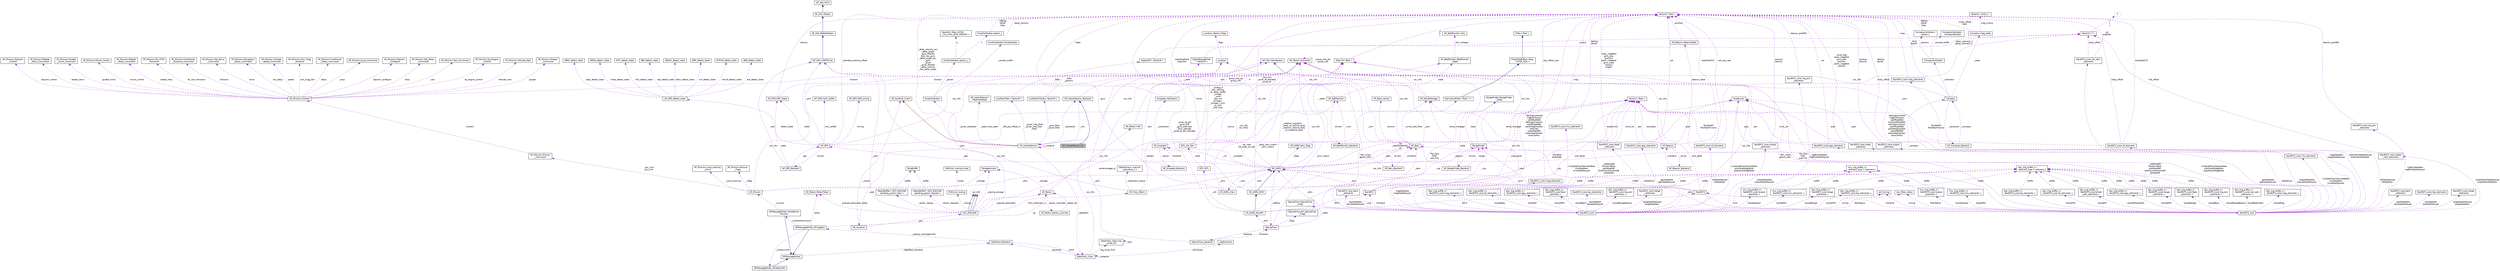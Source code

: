 digraph "AP_InertialSensor_HIL"
{
 // INTERACTIVE_SVG=YES
  edge [fontname="Helvetica",fontsize="10",labelfontname="Helvetica",labelfontsize="10"];
  node [fontname="Helvetica",fontsize="10",shape=record];
  Node1 [label="AP_InertialSensor_HIL",height=0.2,width=0.4,color="black", fillcolor="grey75", style="filled", fontcolor="black"];
  Node2 -> Node1 [dir="back",color="midnightblue",fontsize="10",style="solid",fontname="Helvetica"];
  Node2 [label="AP_InertialSensor_Backend",height=0.2,width=0.4,color="black", fillcolor="white", style="filled",URL="$classAP__InertialSensor__Backend.html"];
  Node3 -> Node2 [dir="back",color="darkorchid3",fontsize="10",style="dashed",label=" _sem" ,fontname="Helvetica"];
  Node3 [label="AP_HAL::Semaphore",height=0.2,width=0.4,color="black", fillcolor="white", style="filled",URL="$classAP__HAL_1_1Semaphore.html"];
  Node4 -> Node2 [dir="back",color="darkorchid3",fontsize="10",style="dashed",label=" _imu" ,fontname="Helvetica"];
  Node4 [label="AP_InertialSensor",height=0.2,width=0.4,color="black", fillcolor="white", style="filled",URL="$classAP__InertialSensor.html"];
  Node5 -> Node4 [dir="back",color="firebrick4",fontsize="10",style="solid",fontname="Helvetica"];
  Node5 [label="AP_AccelCal_Client",height=0.2,width=0.4,color="black", fillcolor="white", style="filled",URL="$classAP__AccelCal__Client.html"];
  Node6 -> Node4 [dir="back",color="darkorchid3",fontsize="10",style="dashed",label=" _peak_hold_state" ,fontname="Helvetica"];
  Node6 [label="AP_InertialSensor::\lPeakHoldState",height=0.2,width=0.4,color="black", fillcolor="white", style="filled",URL="$structAP__InertialSensor_1_1PeakHoldState.html"];
  Node7 -> Node4 [dir="back",color="darkorchid3",fontsize="10",style="dashed",label=" _accel_vibe_filter\n_accel_vibe_floor\l_filter" ,fontname="Helvetica"];
  Node7 [label="LowPassFilter\< Vector3f \>",height=0.2,width=0.4,color="black", fillcolor="white", style="filled",URL="$classLowPassFilter.html"];
  Node8 -> Node7 [dir="back",color="darkorchid3",fontsize="10",style="dashed",label=" _filter" ,fontname="Helvetica"];
  Node8 [label="DigitalLPF\< Vector3f \>",height=0.2,width=0.4,color="black", fillcolor="white", style="filled",URL="$classDigitalLPF.html"];
  Node9 -> Node8 [dir="back",color="darkorchid3",fontsize="10",style="dashed",label=" _output" ,fontname="Helvetica"];
  Node9 [label="Vector3\< T \>",height=0.2,width=0.4,color="black", fillcolor="white", style="filled",URL="$classVector3.html"];
  Node10 -> Node9 [dir="back",color="darkorchid3",fontsize="10",style="dashed",label=" x\ny\nz" ,fontname="Helvetica"];
  Node10 [label="T",height=0.2,width=0.4,color="grey75", fillcolor="white", style="filled"];
  Node2 -> Node4 [dir="back",color="darkorchid3",fontsize="10",style="dashed",label=" _backends" ,fontname="Helvetica"];
  Node11 -> Node4 [dir="back",color="darkorchid3",fontsize="10",style="dashed",label=" _gyro_filter\n_accel_filter" ,fontname="Helvetica"];
  Node11 [label="LowPassFilter2p\< Vector3f \>",height=0.2,width=0.4,color="black", fillcolor="white", style="filled",URL="$classLowPassFilter2p.html"];
  Node12 -> Node11 [dir="back",color="darkorchid3",fontsize="10",style="dashed",label=" _filter\n_params" ,fontname="Helvetica"];
  Node12 [label="DigitalBiquadFilter\l\< Vector3f \>",height=0.2,width=0.4,color="black", fillcolor="white", style="filled",URL="$classDigitalBiquadFilter.html"];
  Node9 -> Node12 [dir="back",color="darkorchid3",fontsize="10",style="dashed",label=" _delay_element_1\n_delay_element_2" ,fontname="Helvetica"];
  Node13 -> Node4 [dir="back",color="darkorchid3",fontsize="10",style="dashed",label=" _accel_calibrator" ,fontname="Helvetica"];
  Node13 [label="AccelCalibrator",height=0.2,width=0.4,color="black", fillcolor="white", style="filled",URL="$classAccelCalibrator.html"];
  Node14 -> Node13 [dir="back",color="darkorchid3",fontsize="10",style="dashed",label=" _param" ,fontname="Helvetica"];
  Node14 [label="AccelCalibrator::param_u",height=0.2,width=0.4,color="black", fillcolor="white", style="filled",URL="$unionAccelCalibrator_1_1param__u.html"];
  Node15 -> Node14 [dir="back",color="darkorchid3",fontsize="10",style="dashed",label=" s" ,fontname="Helvetica"];
  Node15 [label="AccelCalibrator::param_t",height=0.2,width=0.4,color="black", fillcolor="white", style="filled",URL="$structAccelCalibrator_1_1param__t.html"];
  Node16 -> Node15 [dir="back",color="darkorchid3",fontsize="10",style="dashed",label=" offdiag\noffset\ndiag" ,fontname="Helvetica"];
  Node16 [label="Vector3\< float \>",height=0.2,width=0.4,color="black", fillcolor="white", style="filled",URL="$classVector3.html"];
  Node17 -> Node14 [dir="back",color="darkorchid3",fontsize="10",style="dashed",label=" a" ,fontname="Helvetica"];
  Node17 [label="VectorN\< float, ACCEL\l_CAL_MAX_NUM_PARAMS \>",height=0.2,width=0.4,color="black", fillcolor="white", style="filled",URL="$classVectorN.html"];
  Node18 -> Node13 [dir="back",color="darkorchid3",fontsize="10",style="dashed",label=" _sample_buffer" ,fontname="Helvetica"];
  Node18 [label="AccelCalibrator::AccelSample",height=0.2,width=0.4,color="black", fillcolor="white", style="filled",URL="$structAccelCalibrator_1_1AccelSample.html"];
  Node16 -> Node18 [dir="back",color="darkorchid3",fontsize="10",style="dashed",label=" delta_velocity" ,fontname="Helvetica"];
  Node19 -> Node4 [dir="back",color="darkorchid3",fontsize="10",style="dashed",label=" _dataflash" ,fontname="Helvetica"];
  Node19 [label="DataFlash_Class",height=0.2,width=0.4,color="black", fillcolor="white", style="filled",URL="$classDataFlash__Class.html"];
  Node20 -> Node19 [dir="back",color="darkorchid3",fontsize="10",style="dashed",label=" log_write_fmts" ,fontname="Helvetica"];
  Node20 [label="DataFlash_Class::log\l_write_fmt",height=0.2,width=0.4,color="black", fillcolor="white", style="filled",URL="$structDataFlash__Class_1_1log__write__fmt.html"];
  Node20 -> Node20 [dir="back",color="darkorchid3",fontsize="10",style="dashed",label=" next" ,fontname="Helvetica"];
  Node21 -> Node19 [dir="back",color="darkorchid3",fontsize="10",style="dashed",label=" _structures" ,fontname="Helvetica"];
  Node21 [label="LogStructure",height=0.2,width=0.4,color="black", fillcolor="white", style="filled",URL="$structLogStructure.html"];
  Node19 -> Node19 [dir="back",color="darkorchid3",fontsize="10",style="dashed",label=" _instance" ,fontname="Helvetica"];
  Node22 -> Node19 [dir="back",color="darkorchid3",fontsize="10",style="dashed",label=" backends" ,fontname="Helvetica"];
  Node22 [label="DataFlash_Backend",height=0.2,width=0.4,color="black", fillcolor="white", style="filled",URL="$classDataFlash__Backend.html"];
  Node19 -> Node22 [dir="back",color="darkorchid3",fontsize="10",style="dashed",label=" _front" ,fontname="Helvetica"];
  Node23 -> Node22 [dir="back",color="darkorchid3",fontsize="10",style="dashed",label=" _startup_messagewriter" ,fontname="Helvetica"];
  Node23 [label="DFMessageWriter_DFLogStart",height=0.2,width=0.4,color="black", fillcolor="white", style="filled",URL="$classDFMessageWriter__DFLogStart.html"];
  Node24 -> Node23 [dir="back",color="midnightblue",fontsize="10",style="solid",fontname="Helvetica"];
  Node24 [label="DFMessageWriter",height=0.2,width=0.4,color="black", fillcolor="white", style="filled",URL="$classDFMessageWriter.html"];
  Node22 -> Node24 [dir="back",color="darkorchid3",fontsize="10",style="dashed",label=" _dataflash_backend" ,fontname="Helvetica"];
  Node25 -> Node23 [dir="back",color="darkorchid3",fontsize="10",style="dashed",label=" _writeentiremission" ,fontname="Helvetica"];
  Node25 [label="DFMessageWriter_WriteEntire\lMission",height=0.2,width=0.4,color="black", fillcolor="white", style="filled",URL="$classDFMessageWriter__WriteEntireMission.html"];
  Node24 -> Node25 [dir="back",color="midnightblue",fontsize="10",style="solid",fontname="Helvetica"];
  Node26 -> Node25 [dir="back",color="darkorchid3",fontsize="10",style="dashed",label=" _mission" ,fontname="Helvetica"];
  Node26 [label="AP_Mission",height=0.2,width=0.4,color="black", fillcolor="white", style="filled",URL="$classAP__Mission.html",tooltip="Object managing Mission. "];
  Node27 -> Node26 [dir="back",color="darkorchid3",fontsize="10",style="dashed",label=" _storage" ,fontname="Helvetica"];
  Node27 [label="StorageAccess",height=0.2,width=0.4,color="black", fillcolor="white", style="filled",URL="$classStorageAccess.html"];
  Node28 -> Node26 [dir="back",color="darkorchid3",fontsize="10",style="dashed",label=" _nav_cmd\n_do_cmd" ,fontname="Helvetica"];
  Node28 [label="AP_Mission::Mission\l_Command",height=0.2,width=0.4,color="black", fillcolor="white", style="filled",URL="$structAP__Mission_1_1Mission__Command.html"];
  Node29 -> Node28 [dir="back",color="darkorchid3",fontsize="10",style="dashed",label=" content" ,fontname="Helvetica"];
  Node29 [label="AP_Mission::Content",height=0.2,width=0.4,color="black", fillcolor="white", style="filled",URL="$unionAP__Mission_1_1Content.html"];
  Node30 -> Node29 [dir="back",color="darkorchid3",fontsize="10",style="dashed",label=" guided_limits" ,fontname="Helvetica"];
  Node30 [label="AP_Mission::Guided\l_Limits_Command",height=0.2,width=0.4,color="black", fillcolor="white", style="filled",URL="$structAP__Mission_1_1Guided__Limits__Command.html"];
  Node31 -> Node29 [dir="back",color="darkorchid3",fontsize="10",style="dashed",label=" mount_control" ,fontname="Helvetica"];
  Node31 [label="AP_Mission::Mount_Control",height=0.2,width=0.4,color="black", fillcolor="white", style="filled",URL="$structAP__Mission_1_1Mount__Control.html"];
  Node32 -> Node29 [dir="back",color="darkorchid3",fontsize="10",style="dashed",label=" repeat_relay" ,fontname="Helvetica"];
  Node32 [label="AP_Mission::Repeat\l_Relay_Command",height=0.2,width=0.4,color="black", fillcolor="white", style="filled",URL="$structAP__Mission_1_1Repeat__Relay__Command.html"];
  Node33 -> Node29 [dir="back",color="darkorchid3",fontsize="10",style="dashed",label=" do_vtol_transition" ,fontname="Helvetica"];
  Node33 [label="AP_Mission::Do_VTOL\l_Transition",height=0.2,width=0.4,color="black", fillcolor="white", style="filled",URL="$structAP__Mission_1_1Do__VTOL__Transition.html"];
  Node34 -> Node29 [dir="back",color="darkorchid3",fontsize="10",style="dashed",label=" distance" ,fontname="Helvetica"];
  Node34 [label="AP_Mission::Conditional\l_Distance_Command",height=0.2,width=0.4,color="black", fillcolor="white", style="filled",URL="$structAP__Mission_1_1Conditional__Distance__Command.html"];
  Node35 -> Node29 [dir="back",color="darkorchid3",fontsize="10",style="dashed",label=" servo" ,fontname="Helvetica"];
  Node35 [label="AP_Mission::Set_Servo\l_Command",height=0.2,width=0.4,color="black", fillcolor="white", style="filled",URL="$structAP__Mission_1_1Set__Servo__Command.html"];
  Node36 -> Node29 [dir="back",color="darkorchid3",fontsize="10",style="dashed",label=" nav_delay" ,fontname="Helvetica"];
  Node36 [label="AP_Mission::Navigation\l_Delay_Command",height=0.2,width=0.4,color="black", fillcolor="white", style="filled",URL="$structAP__Mission_1_1Navigation__Delay__Command.html"];
  Node37 -> Node29 [dir="back",color="darkorchid3",fontsize="10",style="dashed",label=" speed" ,fontname="Helvetica"];
  Node37 [label="AP_Mission::Change\l_Speed_Command",height=0.2,width=0.4,color="black", fillcolor="white", style="filled",URL="$structAP__Mission_1_1Change__Speed__Command.html"];
  Node38 -> Node29 [dir="back",color="darkorchid3",fontsize="10",style="dashed",label=" cam_trigg_dist" ,fontname="Helvetica"];
  Node38 [label="AP_Mission::Cam_Trigg\l_Distance",height=0.2,width=0.4,color="black", fillcolor="white", style="filled",URL="$structAP__Mission_1_1Cam__Trigg__Distance.html"];
  Node39 -> Node29 [dir="back",color="darkorchid3",fontsize="10",style="dashed",label=" delay" ,fontname="Helvetica"];
  Node39 [label="AP_Mission::Conditional\l_Delay_Command",height=0.2,width=0.4,color="black", fillcolor="white", style="filled",URL="$structAP__Mission_1_1Conditional__Delay__Command.html"];
  Node40 -> Node29 [dir="back",color="darkorchid3",fontsize="10",style="dashed",label=" jump" ,fontname="Helvetica"];
  Node40 [label="AP_Mission::Jump_Command",height=0.2,width=0.4,color="black", fillcolor="white", style="filled",URL="$structAP__Mission_1_1Jump__Command.html"];
  Node41 -> Node29 [dir="back",color="darkorchid3",fontsize="10",style="dashed",label=" location" ,fontname="Helvetica"];
  Node41 [label="Location",height=0.2,width=0.4,color="black", fillcolor="white", style="filled",URL="$structLocation.html"];
  Node42 -> Node41 [dir="back",color="darkorchid3",fontsize="10",style="dashed",label=" flags" ,fontname="Helvetica"];
  Node42 [label="Location_Option_Flags",height=0.2,width=0.4,color="black", fillcolor="white", style="filled",URL="$structLocation__Option__Flags.html"];
  Node43 -> Node29 [dir="back",color="darkorchid3",fontsize="10",style="dashed",label=" digicam_configure" ,fontname="Helvetica"];
  Node43 [label="AP_Mission::Digicam\l_Configure",height=0.2,width=0.4,color="black", fillcolor="white", style="filled",URL="$structAP__Mission_1_1Digicam__Configure.html"];
  Node44 -> Node29 [dir="back",color="darkorchid3",fontsize="10",style="dashed",label=" relay" ,fontname="Helvetica"];
  Node44 [label="AP_Mission::Set_Relay\l_Command",height=0.2,width=0.4,color="black", fillcolor="white", style="filled",URL="$structAP__Mission_1_1Set__Relay__Command.html"];
  Node45 -> Node29 [dir="back",color="darkorchid3",fontsize="10",style="dashed",label=" yaw" ,fontname="Helvetica"];
  Node45 [label="AP_Mission::Yaw_Command",height=0.2,width=0.4,color="black", fillcolor="white", style="filled",URL="$structAP__Mission_1_1Yaw__Command.html"];
  Node46 -> Node29 [dir="back",color="darkorchid3",fontsize="10",style="dashed",label=" do_engine_control" ,fontname="Helvetica"];
  Node46 [label="AP_Mission::Do_Engine\l_Control",height=0.2,width=0.4,color="black", fillcolor="white", style="filled",URL="$structAP__Mission_1_1Do__Engine__Control.html"];
  Node47 -> Node29 [dir="back",color="darkorchid3",fontsize="10",style="dashed",label=" altitude_wait" ,fontname="Helvetica"];
  Node47 [label="AP_Mission::Altitude_Wait",height=0.2,width=0.4,color="black", fillcolor="white", style="filled",URL="$structAP__Mission_1_1Altitude__Wait.html"];
  Node48 -> Node29 [dir="back",color="darkorchid3",fontsize="10",style="dashed",label=" gripper" ,fontname="Helvetica"];
  Node48 [label="AP_Mission::Gripper\l_Command",height=0.2,width=0.4,color="black", fillcolor="white", style="filled",URL="$structAP__Mission_1_1Gripper__Command.html"];
  Node49 -> Node29 [dir="back",color="darkorchid3",fontsize="10",style="dashed",label=" digicam_control" ,fontname="Helvetica"];
  Node49 [label="AP_Mission::Digicam\l_Control",height=0.2,width=0.4,color="black", fillcolor="white", style="filled",URL="$structAP__Mission_1_1Digicam__Control.html"];
  Node50 -> Node29 [dir="back",color="darkorchid3",fontsize="10",style="dashed",label=" repeat_servo" ,fontname="Helvetica"];
  Node50 [label="AP_Mission::Repeat\l_Servo_Command",height=0.2,width=0.4,color="black", fillcolor="white", style="filled",URL="$structAP__Mission_1_1Repeat__Servo__Command.html"];
  Node51 -> Node26 [dir="back",color="darkorchid3",fontsize="10",style="dashed",label=" var_info" ,fontname="Helvetica"];
  Node51 [label="AP_Param::GroupInfo",height=0.2,width=0.4,color="black", fillcolor="white", style="filled",URL="$structAP__Param_1_1GroupInfo.html"];
  Node51 -> Node51 [dir="back",color="darkorchid3",fontsize="10",style="dashed",label=" group_info_ptr\ngroup_info" ,fontname="Helvetica"];
  Node52 -> Node26 [dir="back",color="darkorchid3",fontsize="10",style="dashed",label=" _flags" ,fontname="Helvetica"];
  Node52 [label="AP_Mission::Mission\l_Flags",height=0.2,width=0.4,color="black", fillcolor="white", style="filled",URL="$structAP__Mission_1_1Mission__Flags.html"];
  Node53 -> Node26 [dir="back",color="darkorchid3",fontsize="10",style="dashed",label=" _ahrs" ,fontname="Helvetica"];
  Node53 [label="AP_AHRS",height=0.2,width=0.4,color="black", fillcolor="white", style="filled",URL="$classAP__AHRS.html"];
  Node54 -> Node53 [dir="back",color="darkorchid3",fontsize="10",style="dashed",label=" _rotation_autopilot\l_body_to_vehicle_body\n_rotation_vehicle_body\l_to_autopilot_body" ,fontname="Helvetica"];
  Node54 [label="Matrix3\< float \>",height=0.2,width=0.4,color="black", fillcolor="white", style="filled",URL="$classMatrix3.html"];
  Node16 -> Node54 [dir="back",color="darkorchid3",fontsize="10",style="dashed",label=" a\nb\nc" ,fontname="Helvetica"];
  Node55 -> Node53 [dir="back",color="darkorchid3",fontsize="10",style="dashed",label=" _flags" ,fontname="Helvetica"];
  Node55 [label="AP_AHRS::ahrs_flags",height=0.2,width=0.4,color="black", fillcolor="white", style="filled",URL="$structAP__AHRS_1_1ahrs__flags.html"];
  Node56 -> Node53 [dir="back",color="darkorchid3",fontsize="10",style="dashed",label=" _baro" ,fontname="Helvetica"];
  Node56 [label="AP_Baro",height=0.2,width=0.4,color="black", fillcolor="white", style="filled",URL="$classAP__Baro.html"];
  Node57 -> Node56 [dir="back",color="darkorchid3",fontsize="10",style="dashed",label=" sensors" ,fontname="Helvetica"];
  Node57 [label="AP_Baro::sensor",height=0.2,width=0.4,color="black", fillcolor="white", style="filled",URL="$structAP__Baro_1_1sensor.html"];
  Node58 -> Node56 [dir="back",color="darkorchid3",fontsize="10",style="dashed",label=" _climb_rate_filter" ,fontname="Helvetica"];
  Node58 [label="DerivativeFilter\< float, 7 \>",height=0.2,width=0.4,color="black", fillcolor="white", style="filled",URL="$classDerivativeFilter.html"];
  Node59 -> Node58 [dir="back",color="midnightblue",fontsize="10",style="solid",fontname="Helvetica"];
  Node59 [label="FilterWithBuffer\< float,\l FILTER_SIZE \>",height=0.2,width=0.4,color="black", fillcolor="white", style="filled",URL="$classFilterWithBuffer.html"];
  Node60 -> Node59 [dir="back",color="midnightblue",fontsize="10",style="solid",fontname="Helvetica"];
  Node60 [label="Filter\< float \>",height=0.2,width=0.4,color="black", fillcolor="white", style="filled",URL="$classFilter.html"];
  Node51 -> Node56 [dir="back",color="darkorchid3",fontsize="10",style="dashed",label=" var_info" ,fontname="Helvetica"];
  Node61 -> Node56 [dir="back",color="darkorchid3",fontsize="10",style="dashed",label=" drivers" ,fontname="Helvetica"];
  Node61 [label="AP_Baro_Backend",height=0.2,width=0.4,color="black", fillcolor="white", style="filled",URL="$classAP__Baro__Backend.html"];
  Node56 -> Node61 [dir="back",color="darkorchid3",fontsize="10",style="dashed",label=" _frontend" ,fontname="Helvetica"];
  Node3 -> Node61 [dir="back",color="darkorchid3",fontsize="10",style="dashed",label=" _sem" ,fontname="Helvetica"];
  Node62 -> Node53 [dir="back",color="darkorchid3",fontsize="10",style="dashed",label=" _optflow" ,fontname="Helvetica"];
  Node62 [label="OpticalFlow",height=0.2,width=0.4,color="black", fillcolor="white", style="filled",URL="$classOpticalFlow.html"];
  Node63 -> Node62 [dir="back",color="darkorchid3",fontsize="10",style="dashed",label=" _ahrs" ,fontname="Helvetica"];
  Node63 [label="AP_AHRS_NavEKF",height=0.2,width=0.4,color="black", fillcolor="white", style="filled",URL="$classAP__AHRS__NavEKF.html"];
  Node64 -> Node63 [dir="back",color="midnightblue",fontsize="10",style="solid",fontname="Helvetica"];
  Node64 [label="AP_AHRS_DCM",height=0.2,width=0.4,color="black", fillcolor="white", style="filled",URL="$classAP__AHRS__DCM.html"];
  Node53 -> Node64 [dir="back",color="midnightblue",fontsize="10",style="solid",fontname="Helvetica"];
  Node54 -> Node64 [dir="back",color="darkorchid3",fontsize="10",style="dashed",label=" _body_dcm_matrix\n_dcm_matrix" ,fontname="Helvetica"];
  Node16 -> Node64 [dir="back",color="darkorchid3",fontsize="10",style="dashed",label=" _omega_P\n_last_velocity\n_ra_delay_buffer\n_omega\n_wind\n_last_vel\n_omega_I\n_omega_I_sum\n_ra_sum\n_last_fuse\n..." ,fontname="Helvetica"];
  Node65 -> Node64 [dir="back",color="darkorchid3",fontsize="10",style="dashed",label=" _mag_earth" ,fontname="Helvetica"];
  Node65 [label="Vector2\< float \>",height=0.2,width=0.4,color="black", fillcolor="white", style="filled",URL="$structVector2.html"];
  Node54 -> Node63 [dir="back",color="darkorchid3",fontsize="10",style="dashed",label=" _dcm_matrix" ,fontname="Helvetica"];
  Node66 -> Node63 [dir="back",color="darkorchid3",fontsize="10",style="dashed",label=" EKF2" ,fontname="Helvetica"];
  Node66 [label="NavEKF2",height=0.2,width=0.4,color="black", fillcolor="white", style="filled",URL="$classNavEKF2.html"];
  Node56 -> Node66 [dir="back",color="darkorchid3",fontsize="10",style="dashed",label=" _baro" ,fontname="Helvetica"];
  Node51 -> Node66 [dir="back",color="darkorchid3",fontsize="10",style="dashed",label=" var_info" ,fontname="Helvetica"];
  Node65 -> Node66 [dir="back",color="darkorchid3",fontsize="10",style="dashed",label=" core_delta" ,fontname="Helvetica"];
  Node67 -> Node66 [dir="back",color="darkorchid3",fontsize="10",style="dashed",label=" _rng" ,fontname="Helvetica"];
  Node67 [label="RangeFinder",height=0.2,width=0.4,color="black", fillcolor="white", style="filled",URL="$classRangeFinder.html"];
  Node68 -> Node67 [dir="back",color="darkorchid3",fontsize="10",style="dashed",label=" serial_manager" ,fontname="Helvetica"];
  Node68 [label="AP_SerialManager",height=0.2,width=0.4,color="black", fillcolor="white", style="filled",URL="$classAP__SerialManager.html"];
  Node69 -> Node68 [dir="back",color="darkorchid3",fontsize="10",style="dashed",label=" uart" ,fontname="Helvetica"];
  Node69 [label="AP_HAL::UARTDriver",height=0.2,width=0.4,color="black", fillcolor="white", style="filled",URL="$classAP__HAL_1_1UARTDriver.html"];
  Node70 -> Node69 [dir="back",color="midnightblue",fontsize="10",style="solid",fontname="Helvetica"];
  Node70 [label="AP_HAL::BetterStream",height=0.2,width=0.4,color="black", fillcolor="white", style="filled",URL="$classAP__HAL_1_1BetterStream.html"];
  Node71 -> Node70 [dir="back",color="midnightblue",fontsize="10",style="solid",fontname="Helvetica"];
  Node71 [label="AP_HAL::Stream",height=0.2,width=0.4,color="black", fillcolor="white", style="filled",URL="$classAP__HAL_1_1Stream.html"];
  Node72 -> Node71 [dir="back",color="midnightblue",fontsize="10",style="solid",fontname="Helvetica"];
  Node72 [label="AP_HAL::Print",height=0.2,width=0.4,color="black", fillcolor="white", style="filled",URL="$classAP__HAL_1_1Print.html"];
  Node51 -> Node68 [dir="back",color="darkorchid3",fontsize="10",style="dashed",label=" var_info" ,fontname="Helvetica"];
  Node73 -> Node67 [dir="back",color="darkorchid3",fontsize="10",style="dashed",label=" state" ,fontname="Helvetica"];
  Node73 [label="RangeFinder::RangeFinder\l_State",height=0.2,width=0.4,color="black", fillcolor="white", style="filled",URL="$structRangeFinder_1_1RangeFinder__State.html"];
  Node51 -> Node67 [dir="back",color="darkorchid3",fontsize="10",style="dashed",label=" var_info" ,fontname="Helvetica"];
  Node16 -> Node67 [dir="back",color="darkorchid3",fontsize="10",style="dashed",label=" pos_offset_zero" ,fontname="Helvetica"];
  Node74 -> Node67 [dir="back",color="darkorchid3",fontsize="10",style="dashed",label=" drivers" ,fontname="Helvetica"];
  Node74 [label="AP_RangeFinder_Backend",height=0.2,width=0.4,color="black", fillcolor="white", style="filled",URL="$classAP__RangeFinder__Backend.html"];
  Node73 -> Node74 [dir="back",color="darkorchid3",fontsize="10",style="dashed",label=" state" ,fontname="Helvetica"];
  Node3 -> Node74 [dir="back",color="darkorchid3",fontsize="10",style="dashed",label=" _sem" ,fontname="Helvetica"];
  Node67 -> Node74 [dir="back",color="darkorchid3",fontsize="10",style="dashed",label=" ranger" ,fontname="Helvetica"];
  Node53 -> Node66 [dir="back",color="darkorchid3",fontsize="10",style="dashed",label=" _ahrs" ,fontname="Helvetica"];
  Node75 -> Node66 [dir="back",color="darkorchid3",fontsize="10",style="dashed",label=" core" ,fontname="Helvetica"];
  Node75 [label="NavEKF2_core",height=0.2,width=0.4,color="black", fillcolor="white", style="filled",URL="$classNavEKF2__core.html"];
  Node76 -> Node75 [dir="back",color="darkorchid3",fontsize="10",style="dashed",label=" magDataNew\nmagDataDelayed" ,fontname="Helvetica"];
  Node76 [label="NavEKF2_core::mag_elements",height=0.2,width=0.4,color="black", fillcolor="white", style="filled",URL="$structNavEKF2__core_1_1mag__elements.html"];
  Node16 -> Node76 [dir="back",color="darkorchid3",fontsize="10",style="dashed",label=" mag" ,fontname="Helvetica"];
  Node54 -> Node75 [dir="back",color="darkorchid3",fontsize="10",style="dashed",label=" Tbn_flow\nDCM\nprevTnb" ,fontname="Helvetica"];
  Node66 -> Node75 [dir="back",color="darkorchid3",fontsize="10",style="dashed",label=" frontend" ,fontname="Helvetica"];
  Node77 -> Node75 [dir="back",color="darkorchid3",fontsize="10",style="dashed",label=" baroDataNew\nbaroDataDelayed" ,fontname="Helvetica"];
  Node77 [label="NavEKF2_core::baro\l_elements",height=0.2,width=0.4,color="black", fillcolor="white", style="filled",URL="$structNavEKF2__core_1_1baro__elements.html"];
  Node78 -> Node75 [dir="back",color="darkorchid3",fontsize="10",style="dashed",label=" storedIMU" ,fontname="Helvetica"];
  Node78 [label="imu_ring_buffer_t\<\l NavEKF2_core::imu_elements \>",height=0.2,width=0.4,color="black", fillcolor="white", style="filled",URL="$classimu__ring__buffer__t.html"];
  Node79 -> Node78 [dir="back",color="darkorchid3",fontsize="10",style="dashed",label=" buffer" ,fontname="Helvetica"];
  Node79 [label="imu_ring_buffer_t\<\l element_type \>::element_t",height=0.2,width=0.4,color="black", fillcolor="white", style="filled",URL="$structimu__ring__buffer__t_1_1element__t.html"];
  Node80 -> Node75 [dir="back",color="darkorchid3",fontsize="10",style="dashed",label=" rngBcnDataNew\nrngBcnDataDelayed" ,fontname="Helvetica"];
  Node80 [label="NavEKF2_core::rng_bcn\l_elements",height=0.2,width=0.4,color="black", fillcolor="white", style="filled",URL="$structNavEKF2__core_1_1rng__bcn__elements.html"];
  Node16 -> Node80 [dir="back",color="darkorchid3",fontsize="10",style="dashed",label=" beacon_posNED" ,fontname="Helvetica"];
  Node81 -> Node75 [dir="back",color="darkorchid3",fontsize="10",style="dashed",label=" ofDataDelayed\nofDataNew" ,fontname="Helvetica"];
  Node81 [label="NavEKF2_core::of_elements",height=0.2,width=0.4,color="black", fillcolor="white", style="filled",URL="$structNavEKF2__core_1_1of__elements.html"];
  Node16 -> Node81 [dir="back",color="darkorchid3",fontsize="10",style="dashed",label=" bodyRadXYZ" ,fontname="Helvetica"];
  Node9 -> Node81 [dir="back",color="darkorchid3",fontsize="10",style="dashed",label=" body_offset" ,fontname="Helvetica"];
  Node65 -> Node81 [dir="back",color="darkorchid3",fontsize="10",style="dashed",label=" flowRadXY\nflowRadXYcomp" ,fontname="Helvetica"];
  Node82 -> Node75 [dir="back",color="darkorchid3",fontsize="10",style="dashed",label=" storedGPS" ,fontname="Helvetica"];
  Node82 [label="obs_ring_buffer_t\<\l NavEKF2_core::gps_elements \>",height=0.2,width=0.4,color="black", fillcolor="white", style="filled",URL="$classobs__ring__buffer__t.html"];
  Node83 -> Node82 [dir="back",color="darkorchid3",fontsize="10",style="dashed",label=" buffer" ,fontname="Helvetica"];
  Node83 [label="obs_ring_buffer_t\<\l element_type \>::element_t",height=0.2,width=0.4,color="black", fillcolor="white", style="filled",URL="$structobs__ring__buffer__t_1_1element__t.html"];
  Node84 -> Node75 [dir="back",color="darkorchid3",fontsize="10",style="dashed",label=" timing" ,fontname="Helvetica"];
  Node84 [label="ekf_timing",height=0.2,width=0.4,color="black", fillcolor="white", style="filled",URL="$structekf__timing.html"];
  Node85 -> Node75 [dir="back",color="darkorchid3",fontsize="10",style="dashed",label=" tasDataNew\ntasDataDelayed" ,fontname="Helvetica"];
  Node85 [label="NavEKF2_core::tas_elements",height=0.2,width=0.4,color="black", fillcolor="white", style="filled",URL="$structNavEKF2__core_1_1tas__elements.html"];
  Node86 -> Node75 [dir="back",color="darkorchid3",fontsize="10",style="dashed",label=" imuQuatDownSampleNew\nprevQuatMagReset\nquatAtLastMagReset" ,fontname="Helvetica"];
  Node86 [label="Quaternion",height=0.2,width=0.4,color="black", fillcolor="white", style="filled",URL="$classQuaternion.html"];
  Node87 -> Node75 [dir="back",color="darkorchid3",fontsize="10",style="dashed",label=" stateStruct" ,fontname="Helvetica"];
  Node87 [label="NavEKF2_core::state\l_elements",height=0.2,width=0.4,color="black", fillcolor="white", style="filled",URL="$structNavEKF2__core_1_1state__elements.html"];
  Node86 -> Node87 [dir="back",color="darkorchid3",fontsize="10",style="dashed",label=" quat" ,fontname="Helvetica"];
  Node16 -> Node87 [dir="back",color="darkorchid3",fontsize="10",style="dashed",label=" body_magfield\ngyro_bias\nposition\nearth_magfield\ngyro_scale\nvelocity\nangErr" ,fontname="Helvetica"];
  Node65 -> Node87 [dir="back",color="darkorchid3",fontsize="10",style="dashed",label=" wind_vel" ,fontname="Helvetica"];
  Node88 -> Node75 [dir="back",color="darkorchid3",fontsize="10",style="dashed",label=" storedOF" ,fontname="Helvetica"];
  Node88 [label="obs_ring_buffer_t\<\l NavEKF2_core::of_elements \>",height=0.2,width=0.4,color="black", fillcolor="white", style="filled",URL="$classobs__ring__buffer__t.html"];
  Node83 -> Node88 [dir="back",color="darkorchid3",fontsize="10",style="dashed",label=" buffer" ,fontname="Helvetica"];
  Node89 -> Node75 [dir="back",color="darkorchid3",fontsize="10",style="dashed",label=" imuDataDownSampledNew\nimuDataNew\nimuDataDelayed" ,fontname="Helvetica"];
  Node89 [label="NavEKF2_core::imu_elements",height=0.2,width=0.4,color="black", fillcolor="white", style="filled",URL="$structNavEKF2__core_1_1imu__elements.html"];
  Node16 -> Node89 [dir="back",color="darkorchid3",fontsize="10",style="dashed",label=" delAng\ndelVel" ,fontname="Helvetica"];
  Node16 -> Node75 [dir="back",color="darkorchid3",fontsize="10",style="dashed",label=" delAngCorrected\nrngBcnPosSum\nvelOffsetNED\ndelAngCorrection\nearthRateNED\nearthMagFieldVar\ntiltErrVec\nvelDotNEDfilt\nbodyMagFieldVar\nreceiverPos\n..." ,fontname="Helvetica"];
  Node90 -> Node75 [dir="back",color="darkorchid3",fontsize="10",style="dashed",label=" filterStatus" ,fontname="Helvetica"];
  Node90 [label="nav_filter_status",height=0.2,width=0.4,color="black", fillcolor="white", style="filled",URL="$unionnav__filter__status.html"];
  Node91 -> Node75 [dir="back",color="darkorchid3",fontsize="10",style="dashed",label=" outputDataNew\noutputDataDelayed" ,fontname="Helvetica"];
  Node91 [label="NavEKF2_core::output\l_elements",height=0.2,width=0.4,color="black", fillcolor="white", style="filled",URL="$structNavEKF2__core_1_1output__elements.html"];
  Node86 -> Node91 [dir="back",color="darkorchid3",fontsize="10",style="dashed",label=" quat" ,fontname="Helvetica"];
  Node16 -> Node91 [dir="back",color="darkorchid3",fontsize="10",style="dashed",label=" position\nvelocity" ,fontname="Helvetica"];
  Node92 -> Node75 [dir="back",color="darkorchid3",fontsize="10",style="dashed",label=" gpsDataNew\ngpsDataDelayed" ,fontname="Helvetica"];
  Node92 [label="NavEKF2_core::gps_elements",height=0.2,width=0.4,color="black", fillcolor="white", style="filled",URL="$structNavEKF2__core_1_1gps__elements.html"];
  Node16 -> Node92 [dir="back",color="darkorchid3",fontsize="10",style="dashed",label=" vel" ,fontname="Helvetica"];
  Node65 -> Node92 [dir="back",color="darkorchid3",fontsize="10",style="dashed",label=" pos" ,fontname="Helvetica"];
  Node65 -> Node75 [dir="back",color="darkorchid3",fontsize="10",style="dashed",label=" velResetNE\nflowGyroBias\nposResetNE\nlastKnownPositionNE\nheldVelNE" ,fontname="Helvetica"];
  Node93 -> Node75 [dir="back",color="darkorchid3",fontsize="10",style="dashed",label=" storedBaro" ,fontname="Helvetica"];
  Node93 [label="obs_ring_buffer_t\<\l NavEKF2_core::baro\l_elements \>",height=0.2,width=0.4,color="black", fillcolor="white", style="filled",URL="$classobs__ring__buffer__t.html"];
  Node83 -> Node93 [dir="back",color="darkorchid3",fontsize="10",style="dashed",label=" buffer" ,fontname="Helvetica"];
  Node94 -> Node75 [dir="back",color="darkorchid3",fontsize="10",style="dashed",label=" storedRangeBeacon" ,fontname="Helvetica"];
  Node94 [label="obs_ring_buffer_t\<\l NavEKF2_core::rng_bcn\l_elements \>",height=0.2,width=0.4,color="black", fillcolor="white", style="filled",URL="$classobs__ring__buffer__t.html"];
  Node83 -> Node94 [dir="back",color="darkorchid3",fontsize="10",style="dashed",label=" buffer" ,fontname="Helvetica"];
  Node95 -> Node75 [dir="back",color="darkorchid3",fontsize="10",style="dashed",label=" storedRange" ,fontname="Helvetica"];
  Node95 [label="obs_ring_buffer_t\<\l NavEKF2_core::range\l_elements \>",height=0.2,width=0.4,color="black", fillcolor="white", style="filled",URL="$classobs__ring__buffer__t.html"];
  Node83 -> Node95 [dir="back",color="darkorchid3",fontsize="10",style="dashed",label=" buffer" ,fontname="Helvetica"];
  Node96 -> Node75 [dir="back",color="darkorchid3",fontsize="10",style="dashed",label=" storedTAS" ,fontname="Helvetica"];
  Node96 [label="obs_ring_buffer_t\<\l NavEKF2_core::tas_elements \>",height=0.2,width=0.4,color="black", fillcolor="white", style="filled",URL="$classobs__ring__buffer__t.html"];
  Node83 -> Node96 [dir="back",color="darkorchid3",fontsize="10",style="dashed",label=" buffer" ,fontname="Helvetica"];
  Node53 -> Node75 [dir="back",color="darkorchid3",fontsize="10",style="dashed",label=" _ahrs" ,fontname="Helvetica"];
  Node97 -> Node75 [dir="back",color="darkorchid3",fontsize="10",style="dashed",label=" storedMag" ,fontname="Helvetica"];
  Node97 [label="obs_ring_buffer_t\<\l NavEKF2_core::mag_elements \>",height=0.2,width=0.4,color="black", fillcolor="white", style="filled",URL="$classobs__ring__buffer__t.html"];
  Node83 -> Node97 [dir="back",color="darkorchid3",fontsize="10",style="dashed",label=" buffer" ,fontname="Helvetica"];
  Node98 -> Node75 [dir="back",color="darkorchid3",fontsize="10",style="dashed",label=" rangeDataDelayed\nrangeDataNew" ,fontname="Helvetica"];
  Node98 [label="NavEKF2_core::range\l_elements",height=0.2,width=0.4,color="black", fillcolor="white", style="filled",URL="$structNavEKF2__core_1_1range__elements.html"];
  Node41 -> Node75 [dir="back",color="darkorchid3",fontsize="10",style="dashed",label=" EKF_origin\ngpsloc_prev" ,fontname="Helvetica"];
  Node99 -> Node75 [dir="back",color="darkorchid3",fontsize="10",style="dashed",label=" storedOutput" ,fontname="Helvetica"];
  Node99 [label="imu_ring_buffer_t\<\l NavEKF2_core::output\l_elements \>",height=0.2,width=0.4,color="black", fillcolor="white", style="filled",URL="$classimu__ring__buffer__t.html"];
  Node79 -> Node99 [dir="back",color="darkorchid3",fontsize="10",style="dashed",label=" buffer" ,fontname="Helvetica"];
  Node100 -> Node63 [dir="back",color="darkorchid3",fontsize="10",style="dashed",label=" EKF3" ,fontname="Helvetica"];
  Node100 [label="NavEKF3",height=0.2,width=0.4,color="black", fillcolor="white", style="filled",URL="$classNavEKF3.html"];
  Node101 -> Node100 [dir="back",color="darkorchid3",fontsize="10",style="dashed",label=" core" ,fontname="Helvetica"];
  Node101 [label="NavEKF3_core",height=0.2,width=0.4,color="black", fillcolor="white", style="filled",URL="$classNavEKF3__core.html"];
  Node102 -> Node101 [dir="back",color="darkorchid3",fontsize="10",style="dashed",label=" storedMag" ,fontname="Helvetica"];
  Node102 [label="obs_ring_buffer_t\<\l NavEKF3_core::mag_elements \>",height=0.2,width=0.4,color="black", fillcolor="white", style="filled",URL="$classobs__ring__buffer__t.html"];
  Node83 -> Node102 [dir="back",color="darkorchid3",fontsize="10",style="dashed",label=" buffer" ,fontname="Helvetica"];
  Node103 -> Node101 [dir="back",color="darkorchid3",fontsize="10",style="dashed",label=" outputDataNew\noutputDataDelayed" ,fontname="Helvetica"];
  Node103 [label="NavEKF3_core::output\l_elements",height=0.2,width=0.4,color="black", fillcolor="white", style="filled",URL="$structNavEKF3__core_1_1output__elements.html"];
  Node86 -> Node103 [dir="back",color="darkorchid3",fontsize="10",style="dashed",label=" quat" ,fontname="Helvetica"];
  Node16 -> Node103 [dir="back",color="darkorchid3",fontsize="10",style="dashed",label=" position\nvelocity" ,fontname="Helvetica"];
  Node104 -> Node101 [dir="back",color="darkorchid3",fontsize="10",style="dashed",label=" gpsDataNew\ngpsDataDelayed" ,fontname="Helvetica"];
  Node104 [label="NavEKF3_core::gps_elements",height=0.2,width=0.4,color="black", fillcolor="white", style="filled",URL="$structNavEKF3__core_1_1gps__elements.html"];
  Node16 -> Node104 [dir="back",color="darkorchid3",fontsize="10",style="dashed",label=" vel" ,fontname="Helvetica"];
  Node65 -> Node104 [dir="back",color="darkorchid3",fontsize="10",style="dashed",label=" pos" ,fontname="Helvetica"];
  Node54 -> Node101 [dir="back",color="darkorchid3",fontsize="10",style="dashed",label=" Tbn_flow\nDCM\nprevTnb" ,fontname="Helvetica"];
  Node100 -> Node101 [dir="back",color="darkorchid3",fontsize="10",style="dashed",label=" frontend" ,fontname="Helvetica"];
  Node105 -> Node101 [dir="back",color="darkorchid3",fontsize="10",style="dashed",label=" storedOF" ,fontname="Helvetica"];
  Node105 [label="obs_ring_buffer_t\<\l NavEKF3_core::of_elements \>",height=0.2,width=0.4,color="black", fillcolor="white", style="filled",URL="$classobs__ring__buffer__t.html"];
  Node83 -> Node105 [dir="back",color="darkorchid3",fontsize="10",style="dashed",label=" buffer" ,fontname="Helvetica"];
  Node84 -> Node101 [dir="back",color="darkorchid3",fontsize="10",style="dashed",label=" timing" ,fontname="Helvetica"];
  Node106 -> Node101 [dir="back",color="darkorchid3",fontsize="10",style="dashed",label=" wheelOdmDataDelayed\nwheelOdmDataNew" ,fontname="Helvetica"];
  Node106 [label="NavEKF3_core::wheel\l_odm_elements",height=0.2,width=0.4,color="black", fillcolor="white", style="filled",URL="$structNavEKF3__core_1_1wheel__odm__elements.html"];
  Node9 -> Node106 [dir="back",color="darkorchid3",fontsize="10",style="dashed",label=" hub_offset" ,fontname="Helvetica"];
  Node107 -> Node101 [dir="back",color="darkorchid3",fontsize="10",style="dashed",label=" bodyOdmDataDelayed\nbodyOdmDataNew" ,fontname="Helvetica"];
  Node107 [label="NavEKF3_core::vel_odm\l_elements",height=0.2,width=0.4,color="black", fillcolor="white", style="filled",URL="$structNavEKF3__core_1_1vel__odm__elements.html"];
  Node16 -> Node107 [dir="back",color="darkorchid3",fontsize="10",style="dashed",label=" vel\nangRate" ,fontname="Helvetica"];
  Node9 -> Node107 [dir="back",color="darkorchid3",fontsize="10",style="dashed",label=" body_offset" ,fontname="Helvetica"];
  Node86 -> Node101 [dir="back",color="darkorchid3",fontsize="10",style="dashed",label=" imuQuatDownSampleNew\nprevQuatMagReset\nquatAtLastMagReset" ,fontname="Helvetica"];
  Node108 -> Node101 [dir="back",color="darkorchid3",fontsize="10",style="dashed",label=" storedWheelOdm" ,fontname="Helvetica"];
  Node108 [label="obs_ring_buffer_t\<\l NavEKF3_core::wheel\l_odm_elements \>",height=0.2,width=0.4,color="black", fillcolor="white", style="filled",URL="$classobs__ring__buffer__t.html"];
  Node83 -> Node108 [dir="back",color="darkorchid3",fontsize="10",style="dashed",label=" buffer" ,fontname="Helvetica"];
  Node16 -> Node101 [dir="back",color="darkorchid3",fontsize="10",style="dashed",label=" delAngCorrected\nrngBcnPosSum\nvelOffsetNED\nbcnPosOffsetNED\ndelAngCorrection\nearthRateNED\nearthMagFieldVar\nvelDotNEDfilt\nbodyMagFieldVar\nreceiverPos\n..." ,fontname="Helvetica"];
  Node90 -> Node101 [dir="back",color="darkorchid3",fontsize="10",style="dashed",label=" filterStatus" ,fontname="Helvetica"];
  Node109 -> Node101 [dir="back",color="darkorchid3",fontsize="10",style="dashed",label=" magDataNew\nmagDataDelayed" ,fontname="Helvetica"];
  Node109 [label="NavEKF3_core::mag_elements",height=0.2,width=0.4,color="black", fillcolor="white", style="filled",URL="$structNavEKF3__core_1_1mag__elements.html"];
  Node16 -> Node109 [dir="back",color="darkorchid3",fontsize="10",style="dashed",label=" mag" ,fontname="Helvetica"];
  Node65 -> Node101 [dir="back",color="darkorchid3",fontsize="10",style="dashed",label=" velResetNE\nflowGyroBias\nposResetNE\nlastKnownPositionNE\nheldVelNE" ,fontname="Helvetica"];
  Node110 -> Node101 [dir="back",color="darkorchid3",fontsize="10",style="dashed",label=" storedGPS" ,fontname="Helvetica"];
  Node110 [label="obs_ring_buffer_t\<\l NavEKF3_core::gps_elements \>",height=0.2,width=0.4,color="black", fillcolor="white", style="filled",URL="$classobs__ring__buffer__t.html"];
  Node83 -> Node110 [dir="back",color="darkorchid3",fontsize="10",style="dashed",label=" buffer" ,fontname="Helvetica"];
  Node111 -> Node101 [dir="back",color="darkorchid3",fontsize="10",style="dashed",label=" stateStruct" ,fontname="Helvetica"];
  Node111 [label="NavEKF3_core::state\l_elements",height=0.2,width=0.4,color="black", fillcolor="white", style="filled",URL="$structNavEKF3__core_1_1state__elements.html"];
  Node86 -> Node111 [dir="back",color="darkorchid3",fontsize="10",style="dashed",label=" quat" ,fontname="Helvetica"];
  Node16 -> Node111 [dir="back",color="darkorchid3",fontsize="10",style="dashed",label=" accel_bias\nbody_magfield\ngyro_bias\nposition\nearth_magfield\nvelocity" ,fontname="Helvetica"];
  Node65 -> Node111 [dir="back",color="darkorchid3",fontsize="10",style="dashed",label=" wind_vel" ,fontname="Helvetica"];
  Node112 -> Node101 [dir="back",color="darkorchid3",fontsize="10",style="dashed",label=" storedRange" ,fontname="Helvetica"];
  Node112 [label="obs_ring_buffer_t\<\l NavEKF3_core::range\l_elements \>",height=0.2,width=0.4,color="black", fillcolor="white", style="filled",URL="$classobs__ring__buffer__t.html"];
  Node83 -> Node112 [dir="back",color="darkorchid3",fontsize="10",style="dashed",label=" buffer" ,fontname="Helvetica"];
  Node113 -> Node101 [dir="back",color="darkorchid3",fontsize="10",style="dashed",label=" rngBcnDataNew\nrngBcnDataDelayed" ,fontname="Helvetica"];
  Node113 [label="NavEKF3_core::rng_bcn\l_elements",height=0.2,width=0.4,color="black", fillcolor="white", style="filled",URL="$structNavEKF3__core_1_1rng__bcn__elements.html"];
  Node16 -> Node113 [dir="back",color="darkorchid3",fontsize="10",style="dashed",label=" beacon_posNED" ,fontname="Helvetica"];
  Node114 -> Node101 [dir="back",color="darkorchid3",fontsize="10",style="dashed",label=" baroDataNew\nbaroDataDelayed" ,fontname="Helvetica"];
  Node114 [label="NavEKF3_core::baro\l_elements",height=0.2,width=0.4,color="black", fillcolor="white", style="filled",URL="$structNavEKF3__core_1_1baro__elements.html"];
  Node53 -> Node101 [dir="back",color="darkorchid3",fontsize="10",style="dashed",label=" _ahrs" ,fontname="Helvetica"];
  Node115 -> Node101 [dir="back",color="darkorchid3",fontsize="10",style="dashed",label=" storedBaro" ,fontname="Helvetica"];
  Node115 [label="obs_ring_buffer_t\<\l NavEKF3_core::baro\l_elements \>",height=0.2,width=0.4,color="black", fillcolor="white", style="filled",URL="$classobs__ring__buffer__t.html"];
  Node83 -> Node115 [dir="back",color="darkorchid3",fontsize="10",style="dashed",label=" buffer" ,fontname="Helvetica"];
  Node41 -> Node101 [dir="back",color="darkorchid3",fontsize="10",style="dashed",label=" EKF_origin\ngpsloc_prev" ,fontname="Helvetica"];
  Node116 -> Node101 [dir="back",color="darkorchid3",fontsize="10",style="dashed",label=" tasDataNew\ntasDataDelayed" ,fontname="Helvetica"];
  Node116 [label="NavEKF3_core::tas_elements",height=0.2,width=0.4,color="black", fillcolor="white", style="filled",URL="$structNavEKF3__core_1_1tas__elements.html"];
  Node117 -> Node101 [dir="back",color="darkorchid3",fontsize="10",style="dashed",label=" storedIMU" ,fontname="Helvetica"];
  Node117 [label="imu_ring_buffer_t\<\l NavEKF3_core::imu_elements \>",height=0.2,width=0.4,color="black", fillcolor="white", style="filled",URL="$classimu__ring__buffer__t.html"];
  Node79 -> Node117 [dir="back",color="darkorchid3",fontsize="10",style="dashed",label=" buffer" ,fontname="Helvetica"];
  Node118 -> Node101 [dir="back",color="darkorchid3",fontsize="10",style="dashed",label=" storedRangeBeacon" ,fontname="Helvetica"];
  Node118 [label="obs_ring_buffer_t\<\l NavEKF3_core::rng_bcn\l_elements \>",height=0.2,width=0.4,color="black", fillcolor="white", style="filled",URL="$classobs__ring__buffer__t.html"];
  Node83 -> Node118 [dir="back",color="darkorchid3",fontsize="10",style="dashed",label=" buffer" ,fontname="Helvetica"];
  Node119 -> Node101 [dir="back",color="darkorchid3",fontsize="10",style="dashed",label=" storedBodyOdm" ,fontname="Helvetica"];
  Node119 [label="obs_ring_buffer_t\<\l NavEKF3_core::vel_odm\l_elements \>",height=0.2,width=0.4,color="black", fillcolor="white", style="filled",URL="$classobs__ring__buffer__t.html"];
  Node83 -> Node119 [dir="back",color="darkorchid3",fontsize="10",style="dashed",label=" buffer" ,fontname="Helvetica"];
  Node120 -> Node101 [dir="back",color="darkorchid3",fontsize="10",style="dashed",label=" ofDataDelayed\nofDataNew" ,fontname="Helvetica"];
  Node120 [label="NavEKF3_core::of_elements",height=0.2,width=0.4,color="black", fillcolor="white", style="filled",URL="$structNavEKF3__core_1_1of__elements.html"];
  Node16 -> Node120 [dir="back",color="darkorchid3",fontsize="10",style="dashed",label=" bodyRadXYZ" ,fontname="Helvetica"];
  Node9 -> Node120 [dir="back",color="darkorchid3",fontsize="10",style="dashed",label=" body_offset" ,fontname="Helvetica"];
  Node65 -> Node120 [dir="back",color="darkorchid3",fontsize="10",style="dashed",label=" flowRadXY\nflowRadXYcomp" ,fontname="Helvetica"];
  Node121 -> Node101 [dir="back",color="darkorchid3",fontsize="10",style="dashed",label=" rangeDataDelayed\nrangeDataNew" ,fontname="Helvetica"];
  Node121 [label="NavEKF3_core::range\l_elements",height=0.2,width=0.4,color="black", fillcolor="white", style="filled",URL="$structNavEKF3__core_1_1range__elements.html"];
  Node122 -> Node101 [dir="back",color="darkorchid3",fontsize="10",style="dashed",label=" imuDataDownSampledNew\nimuDataNew\nimuDataDelayed" ,fontname="Helvetica"];
  Node122 [label="NavEKF3_core::imu_elements",height=0.2,width=0.4,color="black", fillcolor="white", style="filled",URL="$structNavEKF3__core_1_1imu__elements.html"];
  Node16 -> Node122 [dir="back",color="darkorchid3",fontsize="10",style="dashed",label=" delAng\ndelVel" ,fontname="Helvetica"];
  Node123 -> Node101 [dir="back",color="darkorchid3",fontsize="10",style="dashed",label=" storedOutput" ,fontname="Helvetica"];
  Node123 [label="imu_ring_buffer_t\<\l NavEKF3_core::output\l_elements \>",height=0.2,width=0.4,color="black", fillcolor="white", style="filled",URL="$classimu__ring__buffer__t.html"];
  Node79 -> Node123 [dir="back",color="darkorchid3",fontsize="10",style="dashed",label=" buffer" ,fontname="Helvetica"];
  Node124 -> Node101 [dir="back",color="darkorchid3",fontsize="10",style="dashed",label=" storedTAS" ,fontname="Helvetica"];
  Node124 [label="obs_ring_buffer_t\<\l NavEKF3_core::tas_elements \>",height=0.2,width=0.4,color="black", fillcolor="white", style="filled",URL="$classobs__ring__buffer__t.html"];
  Node83 -> Node124 [dir="back",color="darkorchid3",fontsize="10",style="dashed",label=" buffer" ,fontname="Helvetica"];
  Node56 -> Node100 [dir="back",color="darkorchid3",fontsize="10",style="dashed",label=" _baro" ,fontname="Helvetica"];
  Node51 -> Node100 [dir="back",color="darkorchid3",fontsize="10",style="dashed",label=" var_info" ,fontname="Helvetica"];
  Node65 -> Node100 [dir="back",color="darkorchid3",fontsize="10",style="dashed",label=" core_delta" ,fontname="Helvetica"];
  Node67 -> Node100 [dir="back",color="darkorchid3",fontsize="10",style="dashed",label=" _rng" ,fontname="Helvetica"];
  Node53 -> Node100 [dir="back",color="darkorchid3",fontsize="10",style="dashed",label=" _ahrs" ,fontname="Helvetica"];
  Node125 -> Node63 [dir="back",color="darkorchid3",fontsize="10",style="dashed",label=" _sitl" ,fontname="Helvetica"];
  Node125 [label="SITL::SITL",height=0.2,width=0.4,color="black", fillcolor="white", style="filled",URL="$classSITL_1_1SITL.html"];
  Node51 -> Node125 [dir="back",color="darkorchid3",fontsize="10",style="dashed",label=" var_info\nvar_info2" ,fontname="Helvetica"];
  Node126 -> Node125 [dir="back",color="darkorchid3",fontsize="10",style="dashed",label=" state" ,fontname="Helvetica"];
  Node126 [label="SITL::sitl_fdm",height=0.2,width=0.4,color="black", fillcolor="white", style="filled",URL="$structSITL_1_1sitl__fdm.html"];
  Node86 -> Node126 [dir="back",color="darkorchid3",fontsize="10",style="dashed",label=" quaternion" ,fontname="Helvetica"];
  Node16 -> Node126 [dir="back",color="darkorchid3",fontsize="10",style="dashed",label=" bodyMagField\nangAccel" ,fontname="Helvetica"];
  Node41 -> Node126 [dir="back",color="darkorchid3",fontsize="10",style="dashed",label=" home" ,fontname="Helvetica"];
  Node16 -> Node63 [dir="back",color="darkorchid3",fontsize="10",style="dashed",label=" _accel_ef_ekf\n_gyro_drift\n_gyro_estimate\n_dcm_attitude\n_accel_ef_ekf_blended" ,fontname="Helvetica"];
  Node51 -> Node62 [dir="back",color="darkorchid3",fontsize="10",style="dashed",label=" var_info" ,fontname="Helvetica"];
  Node127 -> Node62 [dir="back",color="darkorchid3",fontsize="10",style="dashed",label=" _state" ,fontname="Helvetica"];
  Node127 [label="OpticalFlow::OpticalFlow\l_state",height=0.2,width=0.4,color="black", fillcolor="white", style="filled",URL="$structOpticalFlow_1_1OpticalFlow__state.html"];
  Node65 -> Node127 [dir="back",color="darkorchid3",fontsize="10",style="dashed",label=" flowRate\nbodyRate" ,fontname="Helvetica"];
  Node128 -> Node62 [dir="back",color="darkorchid3",fontsize="10",style="dashed",label=" backend" ,fontname="Helvetica"];
  Node128 [label="OpticalFlow_backend",height=0.2,width=0.4,color="black", fillcolor="white", style="filled",URL="$classOpticalFlow__backend.html"];
  Node62 -> Node128 [dir="back",color="darkorchid3",fontsize="10",style="dashed",label=" frontend" ,fontname="Helvetica"];
  Node3 -> Node128 [dir="back",color="darkorchid3",fontsize="10",style="dashed",label=" _sem" ,fontname="Helvetica"];
  Node129 -> Node62 [dir="back",color="darkorchid3",fontsize="10",style="dashed",label=" _flags" ,fontname="Helvetica"];
  Node129 [label="OpticalFlow::AP_OpticalFlow\l_Flags",height=0.2,width=0.4,color="black", fillcolor="white", style="filled",URL="$structOpticalFlow_1_1AP__OpticalFlow__Flags.html"];
  Node51 -> Node53 [dir="back",color="darkorchid3",fontsize="10",style="dashed",label=" var_info" ,fontname="Helvetica"];
  Node130 -> Node53 [dir="back",color="darkorchid3",fontsize="10",style="dashed",label=" _view" ,fontname="Helvetica"];
  Node130 [label="AP_AHRS_View",height=0.2,width=0.4,color="black", fillcolor="white", style="filled",URL="$classAP__AHRS__View.html"];
  Node54 -> Node130 [dir="back",color="darkorchid3",fontsize="10",style="dashed",label=" rot_view\nrot_body_to_ned" ,fontname="Helvetica"];
  Node16 -> Node130 [dir="back",color="darkorchid3",fontsize="10",style="dashed",label=" gyro" ,fontname="Helvetica"];
  Node53 -> Node130 [dir="back",color="darkorchid3",fontsize="10",style="dashed",label=" ahrs" ,fontname="Helvetica"];
  Node16 -> Node53 [dir="back",color="darkorchid3",fontsize="10",style="dashed",label=" _last_trim\n_accel_ef_blended\n_accel_ef" ,fontname="Helvetica"];
  Node4 -> Node53 [dir="back",color="darkorchid3",fontsize="10",style="dashed",label=" _ins" ,fontname="Helvetica"];
  Node131 -> Node53 [dir="back",color="darkorchid3",fontsize="10",style="dashed",label=" _airspeed" ,fontname="Helvetica"];
  Node131 [label="AP_Airspeed",height=0.2,width=0.4,color="black", fillcolor="white", style="filled",URL="$classAP__Airspeed.html"];
  Node51 -> Node131 [dir="back",color="darkorchid3",fontsize="10",style="dashed",label=" var_info" ,fontname="Helvetica"];
  Node132 -> Node131 [dir="back",color="darkorchid3",fontsize="10",style="dashed",label=" sensor" ,fontname="Helvetica"];
  Node132 [label="AP_Airspeed_Backend",height=0.2,width=0.4,color="black", fillcolor="white", style="filled",URL="$classAP__Airspeed__Backend.html"];
  Node131 -> Node132 [dir="back",color="darkorchid3",fontsize="10",style="dashed",label=" frontend" ,fontname="Helvetica"];
  Node3 -> Node132 [dir="back",color="darkorchid3",fontsize="10",style="dashed",label=" sem" ,fontname="Helvetica"];
  Node133 -> Node131 [dir="back",color="darkorchid3",fontsize="10",style="dashed",label=" _calibration" ,fontname="Helvetica"];
  Node133 [label="Airspeed_Calibration",height=0.2,width=0.4,color="black", fillcolor="white", style="filled",URL="$classAirspeed__Calibration.html"];
  Node54 -> Node133 [dir="back",color="darkorchid3",fontsize="10",style="dashed",label=" P" ,fontname="Helvetica"];
  Node16 -> Node133 [dir="back",color="darkorchid3",fontsize="10",style="dashed",label=" state" ,fontname="Helvetica"];
  Node65 -> Node53 [dir="back",color="darkorchid3",fontsize="10",style="dashed",label=" _hp\n_lastGndVelADS\n_lp" ,fontname="Helvetica"];
  Node134 -> Node53 [dir="back",color="darkorchid3",fontsize="10",style="dashed",label=" _gps" ,fontname="Helvetica"];
  Node134 [label="AP_GPS",height=0.2,width=0.4,color="black", fillcolor="white", style="filled",URL="$classAP__GPS.html"];
  Node135 -> Node134 [dir="back",color="darkorchid3",fontsize="10",style="dashed",label=" detect_state" ,fontname="Helvetica"];
  Node135 [label="AP_GPS::detect_state",height=0.2,width=0.4,color="black", fillcolor="white", style="filled",URL="$structAP__GPS_1_1detect__state.html"];
  Node136 -> Node135 [dir="back",color="darkorchid3",fontsize="10",style="dashed",label=" sbp_detect_state" ,fontname="Helvetica"];
  Node136 [label="SBP_detect_state",height=0.2,width=0.4,color="black", fillcolor="white", style="filled",URL="$structSBP__detect__state.html"];
  Node137 -> Node135 [dir="back",color="darkorchid3",fontsize="10",style="dashed",label=" ublox_detect_state" ,fontname="Helvetica"];
  Node137 [label="UBLOX_detect_state",height=0.2,width=0.4,color="black", fillcolor="white", style="filled",URL="$structUBLOX__detect__state.html"];
  Node138 -> Node135 [dir="back",color="darkorchid3",fontsize="10",style="dashed",label=" sirf_detect_state" ,fontname="Helvetica"];
  Node138 [label="SIRF_detect_state",height=0.2,width=0.4,color="black", fillcolor="white", style="filled",URL="$structSIRF__detect__state.html"];
  Node139 -> Node135 [dir="back",color="darkorchid3",fontsize="10",style="dashed",label=" mtk19_detect_state" ,fontname="Helvetica"];
  Node139 [label="MTK19_detect_state",height=0.2,width=0.4,color="black", fillcolor="white", style="filled",URL="$structMTK19__detect__state.html"];
  Node140 -> Node135 [dir="back",color="darkorchid3",fontsize="10",style="dashed",label=" erb_detect_state" ,fontname="Helvetica"];
  Node140 [label="ERB_detect_state",height=0.2,width=0.4,color="black", fillcolor="white", style="filled",URL="$structERB__detect__state.html"];
  Node141 -> Node135 [dir="back",color="darkorchid3",fontsize="10",style="dashed",label=" sbp2_detect_state" ,fontname="Helvetica"];
  Node141 [label="SBP2_detect_state",height=0.2,width=0.4,color="black", fillcolor="white", style="filled",URL="$structSBP2__detect__state.html"];
  Node142 -> Node135 [dir="back",color="darkorchid3",fontsize="10",style="dashed",label=" nmea_detect_state" ,fontname="Helvetica"];
  Node142 [label="NMEA_detect_state",height=0.2,width=0.4,color="black", fillcolor="white", style="filled",URL="$structNMEA__detect__state.html"];
  Node143 -> Node135 [dir="back",color="darkorchid3",fontsize="10",style="dashed",label=" mtk_detect_state" ,fontname="Helvetica"];
  Node143 [label="MTK_detect_state",height=0.2,width=0.4,color="black", fillcolor="white", style="filled",URL="$structMTK__detect__state.html"];
  Node144 -> Node134 [dir="back",color="darkorchid3",fontsize="10",style="dashed",label=" timing" ,fontname="Helvetica"];
  Node144 [label="AP_GPS::GPS_timing",height=0.2,width=0.4,color="black", fillcolor="white", style="filled",URL="$structAP__GPS_1_1GPS__timing.html"];
  Node145 -> Node134 [dir="back",color="darkorchid3",fontsize="10",style="dashed",label=" drivers" ,fontname="Helvetica"];
  Node145 [label="AP_GPS_Backend",height=0.2,width=0.4,color="black", fillcolor="white", style="filled",URL="$classAP__GPS__Backend.html"];
  Node69 -> Node145 [dir="back",color="darkorchid3",fontsize="10",style="dashed",label=" port" ,fontname="Helvetica"];
  Node134 -> Node145 [dir="back",color="darkorchid3",fontsize="10",style="dashed",label=" gps" ,fontname="Helvetica"];
  Node146 -> Node145 [dir="back",color="darkorchid3",fontsize="10",style="dashed",label=" state" ,fontname="Helvetica"];
  Node146 [label="AP_GPS::GPS_State",height=0.2,width=0.4,color="black", fillcolor="white", style="filled",URL="$structAP__GPS_1_1GPS__State.html"];
  Node16 -> Node146 [dir="back",color="darkorchid3",fontsize="10",style="dashed",label=" velocity" ,fontname="Helvetica"];
  Node41 -> Node146 [dir="back",color="darkorchid3",fontsize="10",style="dashed",label=" location" ,fontname="Helvetica"];
  Node69 -> Node134 [dir="back",color="darkorchid3",fontsize="10",style="dashed",label=" _port" ,fontname="Helvetica"];
  Node51 -> Node134 [dir="back",color="darkorchid3",fontsize="10",style="dashed",label=" var_info" ,fontname="Helvetica"];
  Node16 -> Node134 [dir="back",color="darkorchid3",fontsize="10",style="dashed",label=" _blended_antenna_offset" ,fontname="Helvetica"];
  Node65 -> Node134 [dir="back",color="darkorchid3",fontsize="10",style="dashed",label=" _NE_pos_offset_m" ,fontname="Helvetica"];
  Node147 -> Node134 [dir="back",color="darkorchid3",fontsize="10",style="dashed",label=" rtcm_buffer" ,fontname="Helvetica"];
  Node147 [label="AP_GPS::rtcm_buffer",height=0.2,width=0.4,color="black", fillcolor="white", style="filled",URL="$structAP__GPS_1_1rtcm__buffer.html"];
  Node146 -> Node134 [dir="back",color="darkorchid3",fontsize="10",style="dashed",label=" state" ,fontname="Helvetica"];
  Node41 -> Node53 [dir="back",color="darkorchid3",fontsize="10",style="dashed",label=" _home" ,fontname="Helvetica"];
  Node148 -> Node53 [dir="back",color="darkorchid3",fontsize="10",style="dashed",label=" _beacon" ,fontname="Helvetica"];
  Node148 [label="AP_Beacon",height=0.2,width=0.4,color="black", fillcolor="white", style="filled",URL="$classAP__Beacon.html"];
  Node68 -> Node148 [dir="back",color="darkorchid3",fontsize="10",style="dashed",label=" serial_manager" ,fontname="Helvetica"];
  Node149 -> Node148 [dir="back",color="darkorchid3",fontsize="10",style="dashed",label=" _driver" ,fontname="Helvetica"];
  Node149 [label="AP_Beacon_Backend",height=0.2,width=0.4,color="black", fillcolor="white", style="filled",URL="$classAP__Beacon__Backend.html"];
  Node148 -> Node149 [dir="back",color="darkorchid3",fontsize="10",style="dashed",label=" _frontend" ,fontname="Helvetica"];
  Node51 -> Node148 [dir="back",color="darkorchid3",fontsize="10",style="dashed",label=" var_info" ,fontname="Helvetica"];
  Node16 -> Node148 [dir="back",color="darkorchid3",fontsize="10",style="dashed",label=" veh_pos_ned" ,fontname="Helvetica"];
  Node65 -> Node148 [dir="back",color="darkorchid3",fontsize="10",style="dashed",label=" boundary" ,fontname="Helvetica"];
  Node150 -> Node148 [dir="back",color="darkorchid3",fontsize="10",style="dashed",label=" beacon_state" ,fontname="Helvetica"];
  Node150 [label="AP_Beacon::BeaconState",height=0.2,width=0.4,color="black", fillcolor="white", style="filled",URL="$structAP__Beacon_1_1BeaconState.html"];
  Node16 -> Node150 [dir="back",color="darkorchid3",fontsize="10",style="dashed",label=" position" ,fontname="Helvetica"];
  Node151 -> Node53 [dir="back",color="darkorchid3",fontsize="10",style="dashed",label=" _compass" ,fontname="Helvetica"];
  Node151 [label="Compass",height=0.2,width=0.4,color="black", fillcolor="white", style="filled",URL="$classCompass.html"];
  Node51 -> Node151 [dir="back",color="darkorchid3",fontsize="10",style="dashed",label=" var_info" ,fontname="Helvetica"];
  Node16 -> Node151 [dir="back",color="darkorchid3",fontsize="10",style="dashed",label=" field\nBearth" ,fontname="Helvetica"];
  Node152 -> Node151 [dir="back",color="darkorchid3",fontsize="10",style="dashed",label=" _calibrator" ,fontname="Helvetica"];
  Node152 [label="CompassCalibrator",height=0.2,width=0.4,color="black", fillcolor="white", style="filled",URL="$classCompassCalibrator.html"];
  Node153 -> Node152 [dir="back",color="darkorchid3",fontsize="10",style="dashed",label=" _params" ,fontname="Helvetica"];
  Node153 [label="CompassCalibrator::\lparam_t",height=0.2,width=0.4,color="black", fillcolor="white", style="filled",URL="$classCompassCalibrator_1_1param__t.html"];
  Node16 -> Node153 [dir="back",color="darkorchid3",fontsize="10",style="dashed",label=" offdiag\noffset\ndiag" ,fontname="Helvetica"];
  Node154 -> Node152 [dir="back",color="darkorchid3",fontsize="10",style="dashed",label=" _sample_buffer" ,fontname="Helvetica"];
  Node154 [label="CompassCalibrator::\lCompassSample",height=0.2,width=0.4,color="black", fillcolor="white", style="filled",URL="$classCompassCalibrator_1_1CompassSample.html"];
  Node155 -> Node151 [dir="back",color="darkorchid3",fontsize="10",style="dashed",label=" _backends" ,fontname="Helvetica"];
  Node155 [label="AP_Compass_Backend",height=0.2,width=0.4,color="black", fillcolor="white", style="filled",URL="$classAP__Compass__Backend.html"];
  Node3 -> Node155 [dir="back",color="darkorchid3",fontsize="10",style="dashed",label=" _sem" ,fontname="Helvetica"];
  Node151 -> Node155 [dir="back",color="darkorchid3",fontsize="10",style="dashed",label=" _compass" ,fontname="Helvetica"];
  Node156 -> Node151 [dir="back",color="darkorchid3",fontsize="10",style="dashed",label=" _state" ,fontname="Helvetica"];
  Node156 [label="Compass::mag_state",height=0.2,width=0.4,color="black", fillcolor="white", style="filled",URL="$structCompass_1_1mag__state.html"];
  Node16 -> Node156 [dir="back",color="darkorchid3",fontsize="10",style="dashed",label=" motor_offset\nfield" ,fontname="Helvetica"];
  Node157 -> Node156 [dir="back",color="darkorchid3",fontsize="10",style="dashed",label=" mag_history" ,fontname="Helvetica"];
  Node157 [label="Vector3\< int16_t \>",height=0.2,width=0.4,color="black", fillcolor="white", style="filled",URL="$classVector3.html"];
  Node158 -> Node26 [dir="back",color="darkorchid3",fontsize="10",style="dashed",label=" _jump_tracking" ,fontname="Helvetica"];
  Node158 [label="AP_Mission::jump_tracking\l_struct",height=0.2,width=0.4,color="black", fillcolor="white", style="filled",URL="$structAP__Mission_1_1jump__tracking__struct.html"];
  Node159 -> Node23 [dir="back",color="darkorchid3",fontsize="10",style="dashed",label=" _writesysinfo" ,fontname="Helvetica"];
  Node159 [label="DFMessageWriter_WriteSysInfo",height=0.2,width=0.4,color="black", fillcolor="white", style="filled",URL="$classDFMessageWriter__WriteSysInfo.html"];
  Node24 -> Node159 [dir="back",color="midnightblue",fontsize="10",style="solid",fontname="Helvetica"];
  Node160 -> Node23 [dir="back",color="darkorchid3",fontsize="10",style="dashed",label=" token" ,fontname="Helvetica"];
  Node160 [label="AP_Param::ParamToken",height=0.2,width=0.4,color="black", fillcolor="white", style="filled",URL="$structAP__Param_1_1ParamToken.html"];
  Node161 -> Node23 [dir="back",color="darkorchid3",fontsize="10",style="dashed",label=" ap" ,fontname="Helvetica"];
  Node161 [label="AP_Param",height=0.2,width=0.4,color="black", fillcolor="white", style="filled",URL="$classAP__Param.html"];
  Node27 -> Node161 [dir="back",color="darkorchid3",fontsize="10",style="dashed",label=" _storage" ,fontname="Helvetica"];
  Node162 -> Node161 [dir="back",color="darkorchid3",fontsize="10",style="dashed",label=" _var_info" ,fontname="Helvetica"];
  Node162 [label="AP_Param::Info",height=0.2,width=0.4,color="black", fillcolor="white", style="filled",URL="$structAP__Param_1_1Info.html"];
  Node51 -> Node162 [dir="back",color="darkorchid3",fontsize="10",style="dashed",label=" group_info_ptr\ngroup_info" ,fontname="Helvetica"];
  Node163 -> Node161 [dir="back",color="darkorchid3",fontsize="10",style="dashed",label=" param_overrides" ,fontname="Helvetica"];
  Node163 [label="AP_Param::param_override",height=0.2,width=0.4,color="black", fillcolor="white", style="filled",URL="$structAP__Param_1_1param__override.html"];
  Node161 -> Node163 [dir="back",color="darkorchid3",fontsize="10",style="dashed",label=" object_ptr" ,fontname="Helvetica"];
  Node51 -> Node19 [dir="back",color="darkorchid3",fontsize="10",style="dashed",label=" var_info" ,fontname="Helvetica"];
  Node51 -> Node4 [dir="back",color="darkorchid3",fontsize="10",style="dashed",label=" var_info" ,fontname="Helvetica"];
  Node4 -> Node4 [dir="back",color="darkorchid3",fontsize="10",style="dashed",label=" _s_instance" ,fontname="Helvetica"];
  Node16 -> Node4 [dir="back",color="darkorchid3",fontsize="10",style="dashed",label=" _delta_velocity_acc\n_delta_angle\n_gyro_filtered\n_last_raw_gyro\n_delta_angle_acc\n_gyro\n_accel\n_accel_filtered\n_delta_velocity\n_last_delta_angle\n..." ,fontname="Helvetica"];
  Node164 -> Node4 [dir="back",color="darkorchid3",fontsize="10",style="dashed",label=" _acal" ,fontname="Helvetica"];
  Node164 [label="AP_AccelCal",height=0.2,width=0.4,color="black", fillcolor="white", style="filled",URL="$classAP__AccelCal.html"];
  Node165 -> Node164 [dir="back",color="darkorchid3",fontsize="10",style="dashed",label=" _gcs" ,fontname="Helvetica"];
  Node165 [label="GCS_MAVLINK",height=0.2,width=0.4,color="black", fillcolor="white", style="filled",URL="$structGCS__MAVLINK.html",tooltip="MAVLink transport control class. "];
  Node166 -> Node165 [dir="back",color="midnightblue",fontsize="10",style="solid",fontname="Helvetica"];
  Node166 [label="var_info",height=0.2,width=0.4,color="grey75", fillcolor="white", style="filled"];
  Node166 -> Node165 [dir="back",color="midnightblue",fontsize="10",style="solid",fontname="Helvetica"];
  Node166 -> Node165 [dir="back",color="midnightblue",fontsize="10",style="solid",fontname="Helvetica"];
  Node27 -> Node165 [dir="back",color="darkorchid3",fontsize="10",style="dashed",label=" _signing_storage" ,fontname="Helvetica"];
  Node68 -> Node165 [dir="back",color="darkorchid3",fontsize="10",style="dashed",label=" serialmanager_p" ,fontname="Helvetica"];
  Node167 -> Node165 [dir="back",color="darkorchid3",fontsize="10",style="dashed",label=" param_replies" ,fontname="Helvetica"];
  Node167 [label="ObjectBuffer\< GCS_MAVLINK\l::pending_param_reply \>",height=0.2,width=0.4,color="black", fillcolor="white", style="filled",URL="$classObjectBuffer.html"];
  Node168 -> Node167 [dir="back",color="darkorchid3",fontsize="10",style="dashed",label=" buffer" ,fontname="Helvetica"];
  Node168 [label="ByteBuffer",height=0.2,width=0.4,color="black", fillcolor="white", style="filled",URL="$classByteBuffer.html"];
  Node169 -> Node165 [dir="back",color="darkorchid3",fontsize="10",style="dashed",label=" param_requests" ,fontname="Helvetica"];
  Node169 [label="ObjectBuffer\< GCS_MAVLINK\l::pending_param_request \>",height=0.2,width=0.4,color="black", fillcolor="white", style="filled",URL="$classObjectBuffer.html"];
  Node168 -> Node169 [dir="back",color="darkorchid3",fontsize="10",style="dashed",label=" buffer" ,fontname="Helvetica"];
  Node160 -> Node165 [dir="back",color="darkorchid3",fontsize="10",style="dashed",label=" _queued_parameter_token" ,fontname="Helvetica"];
  Node170 -> Node165 [dir="back",color="darkorchid3",fontsize="10",style="dashed",label=" routing" ,fontname="Helvetica"];
  Node170 [label="MAVLink_routing",height=0.2,width=0.4,color="black", fillcolor="white", style="filled",URL="$classMAVLink__routing.html"];
  Node171 -> Node170 [dir="back",color="darkorchid3",fontsize="10",style="dashed",label=" routes" ,fontname="Helvetica"];
  Node171 [label="MAVLink_routing::route",height=0.2,width=0.4,color="black", fillcolor="white", style="filled",URL="$structMAVLink__routing_1_1route.html"];
  Node69 -> Node165 [dir="back",color="darkorchid3",fontsize="10",style="dashed",label=" _port" ,fontname="Helvetica"];
  Node161 -> Node165 [dir="back",color="darkorchid3",fontsize="10",style="dashed",label=" _queued_parameter" ,fontname="Helvetica"];
  Node51 -> Node165 [dir="back",color="darkorchid3",fontsize="10",style="dashed",label=" var_info" ,fontname="Helvetica"];
  Node172 -> Node165 [dir="back",color="darkorchid3",fontsize="10",style="dashed",label=" frsky_telemetry_p" ,fontname="Helvetica"];
  Node172 [label="AP_Frsky_Telem",height=0.2,width=0.4,color="black", fillcolor="white", style="filled",URL="$classAP__Frsky__Telem.html"];
  Node173 -> Node172 [dir="back",color="darkorchid3",fontsize="10",style="dashed",label=" _battery" ,fontname="Helvetica"];
  Node173 [label="AP_BattMonitor",height=0.2,width=0.4,color="black", fillcolor="white", style="filled",URL="$classAP__BattMonitor.html"];
  Node51 -> Node173 [dir="back",color="darkorchid3",fontsize="10",style="dashed",label=" var_info" ,fontname="Helvetica"];
  Node174 -> Node173 [dir="back",color="darkorchid3",fontsize="10",style="dashed",label=" state" ,fontname="Helvetica"];
  Node174 [label="AP_BattMonitor::BattMonitor\l_State",height=0.2,width=0.4,color="black", fillcolor="white", style="filled",URL="$structAP__BattMonitor_1_1BattMonitor__State.html"];
  Node175 -> Node174 [dir="back",color="darkorchid3",fontsize="10",style="dashed",label=" cell_voltages" ,fontname="Helvetica"];
  Node175 [label="AP_BattMonitor::cells",height=0.2,width=0.4,color="black", fillcolor="white", style="filled",URL="$structAP__BattMonitor_1_1cells.html"];
  Node176 -> Node173 [dir="back",color="darkorchid3",fontsize="10",style="dashed",label=" drivers" ,fontname="Helvetica"];
  Node176 [label="AP_BattMonitor_Backend",height=0.2,width=0.4,color="black", fillcolor="white", style="filled",URL="$classAP__BattMonitor__Backend.html"];
  Node173 -> Node176 [dir="back",color="darkorchid3",fontsize="10",style="dashed",label=" _mon" ,fontname="Helvetica"];
  Node174 -> Node176 [dir="back",color="darkorchid3",fontsize="10",style="dashed",label=" _state" ,fontname="Helvetica"];
  Node69 -> Node172 [dir="back",color="darkorchid3",fontsize="10",style="dashed",label=" _port" ,fontname="Helvetica"];
  Node67 -> Node172 [dir="back",color="darkorchid3",fontsize="10",style="dashed",label=" _rng" ,fontname="Helvetica"];
  Node53 -> Node172 [dir="back",color="darkorchid3",fontsize="10",style="dashed",label=" _ahrs" ,fontname="Helvetica"];
  Node177 -> Node172 [dir="back",color="darkorchid3",fontsize="10",style="dashed",label=" _statustext_queue" ,fontname="Helvetica"];
  Node177 [label="ObjectArray\< mavlink\l_statustext_t \>",height=0.2,width=0.4,color="black", fillcolor="white", style="filled",URL="$classObjectArray.html"];
  Node5 -> Node164 [dir="back",color="darkorchid3",fontsize="10",style="dashed",label=" _clients" ,fontname="Helvetica"];
}
